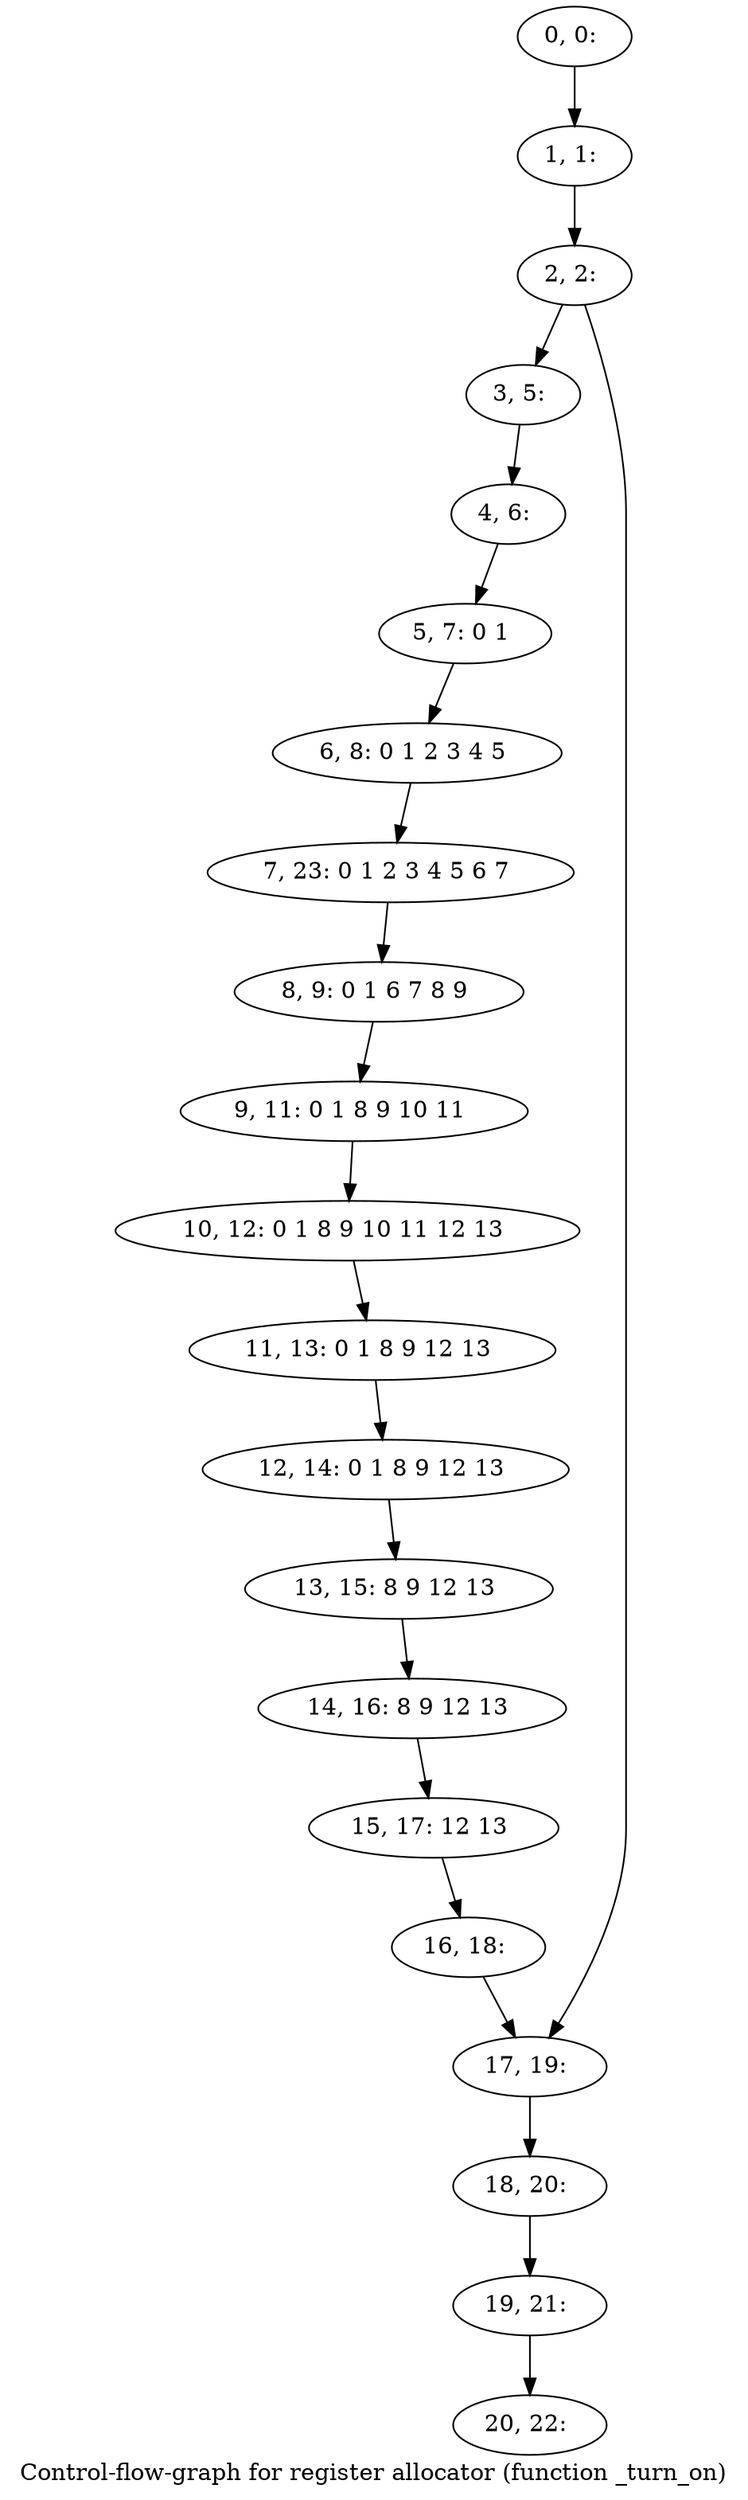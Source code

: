 digraph G {
graph [label="Control-flow-graph for register allocator (function _turn_on)"]
0[label="0, 0: "];
1[label="1, 1: "];
2[label="2, 2: "];
3[label="3, 5: "];
4[label="4, 6: "];
5[label="5, 7: 0 1 "];
6[label="6, 8: 0 1 2 3 4 5 "];
7[label="7, 23: 0 1 2 3 4 5 6 7 "];
8[label="8, 9: 0 1 6 7 8 9 "];
9[label="9, 11: 0 1 8 9 10 11 "];
10[label="10, 12: 0 1 8 9 10 11 12 13 "];
11[label="11, 13: 0 1 8 9 12 13 "];
12[label="12, 14: 0 1 8 9 12 13 "];
13[label="13, 15: 8 9 12 13 "];
14[label="14, 16: 8 9 12 13 "];
15[label="15, 17: 12 13 "];
16[label="16, 18: "];
17[label="17, 19: "];
18[label="18, 20: "];
19[label="19, 21: "];
20[label="20, 22: "];
0->1 ;
1->2 ;
2->3 ;
2->17 ;
3->4 ;
4->5 ;
5->6 ;
6->7 ;
7->8 ;
8->9 ;
9->10 ;
10->11 ;
11->12 ;
12->13 ;
13->14 ;
14->15 ;
15->16 ;
16->17 ;
17->18 ;
18->19 ;
19->20 ;
}
